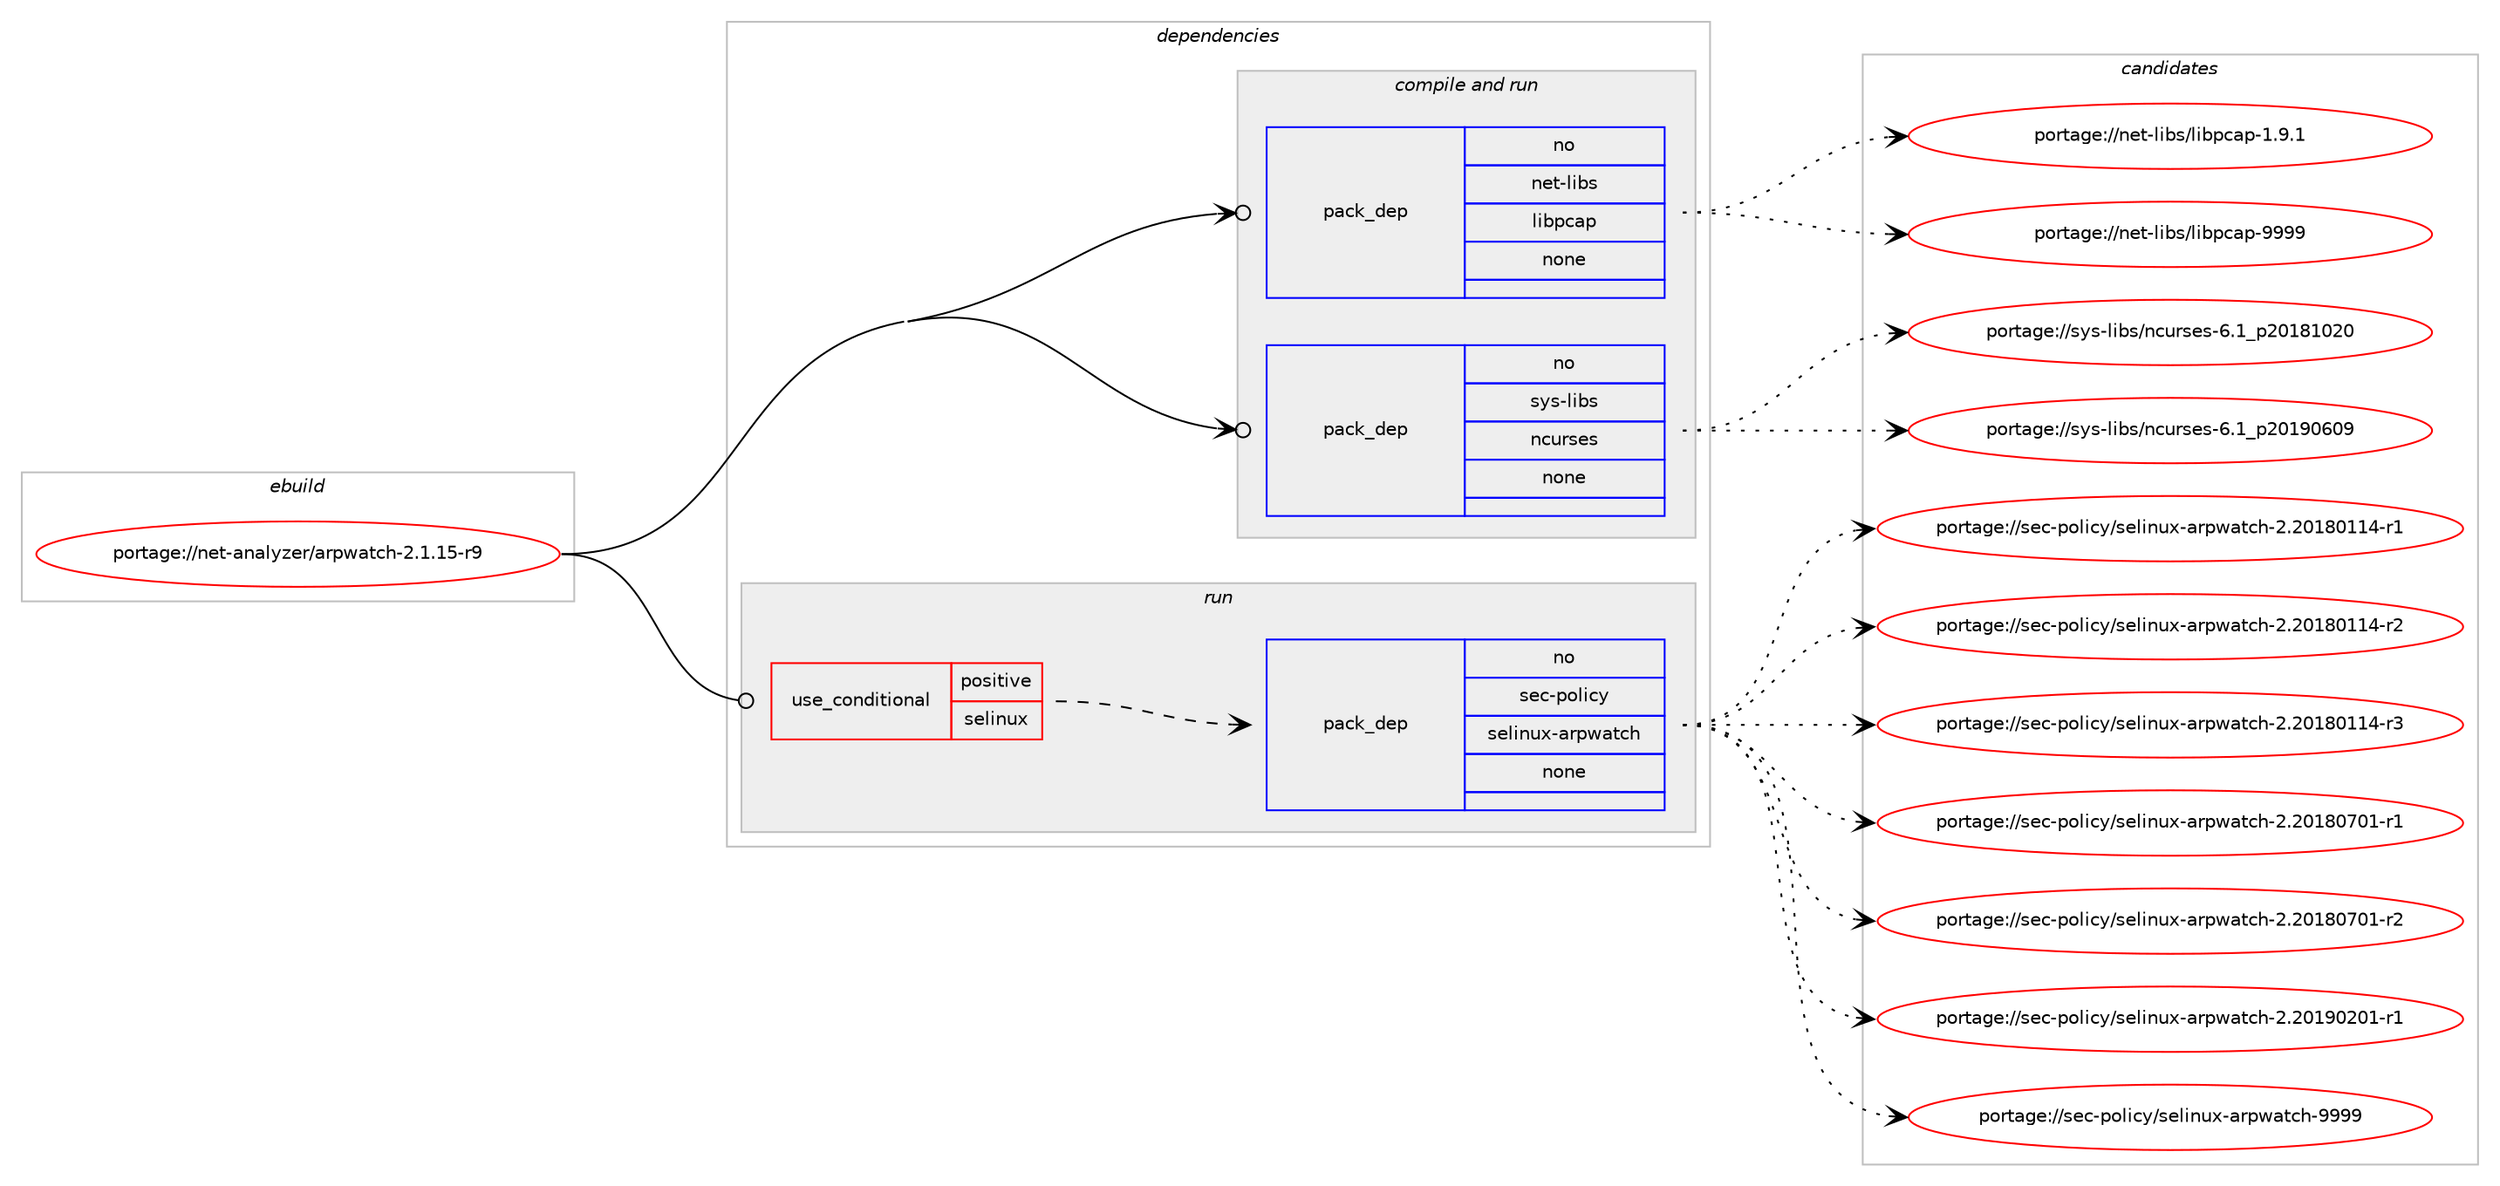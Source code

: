 digraph prolog {

# *************
# Graph options
# *************

newrank=true;
concentrate=true;
compound=true;
graph [rankdir=LR,fontname=Helvetica,fontsize=10,ranksep=1.5];#, ranksep=2.5, nodesep=0.2];
edge  [arrowhead=vee];
node  [fontname=Helvetica,fontsize=10];

# **********
# The ebuild
# **********

subgraph cluster_leftcol {
color=gray;
rank=same;
label=<<i>ebuild</i>>;
id [label="portage://net-analyzer/arpwatch-2.1.15-r9", color=red, width=4, href="../net-analyzer/arpwatch-2.1.15-r9.svg"];
}

# ****************
# The dependencies
# ****************

subgraph cluster_midcol {
color=gray;
label=<<i>dependencies</i>>;
subgraph cluster_compile {
fillcolor="#eeeeee";
style=filled;
label=<<i>compile</i>>;
}
subgraph cluster_compileandrun {
fillcolor="#eeeeee";
style=filled;
label=<<i>compile and run</i>>;
subgraph pack253012 {
dependency344613 [label=<<TABLE BORDER="0" CELLBORDER="1" CELLSPACING="0" CELLPADDING="4" WIDTH="220"><TR><TD ROWSPAN="6" CELLPADDING="30">pack_dep</TD></TR><TR><TD WIDTH="110">no</TD></TR><TR><TD>net-libs</TD></TR><TR><TD>libpcap</TD></TR><TR><TD>none</TD></TR><TR><TD></TD></TR></TABLE>>, shape=none, color=blue];
}
id:e -> dependency344613:w [weight=20,style="solid",arrowhead="odotvee"];
subgraph pack253013 {
dependency344614 [label=<<TABLE BORDER="0" CELLBORDER="1" CELLSPACING="0" CELLPADDING="4" WIDTH="220"><TR><TD ROWSPAN="6" CELLPADDING="30">pack_dep</TD></TR><TR><TD WIDTH="110">no</TD></TR><TR><TD>sys-libs</TD></TR><TR><TD>ncurses</TD></TR><TR><TD>none</TD></TR><TR><TD></TD></TR></TABLE>>, shape=none, color=blue];
}
id:e -> dependency344614:w [weight=20,style="solid",arrowhead="odotvee"];
}
subgraph cluster_run {
fillcolor="#eeeeee";
style=filled;
label=<<i>run</i>>;
subgraph cond85965 {
dependency344615 [label=<<TABLE BORDER="0" CELLBORDER="1" CELLSPACING="0" CELLPADDING="4"><TR><TD ROWSPAN="3" CELLPADDING="10">use_conditional</TD></TR><TR><TD>positive</TD></TR><TR><TD>selinux</TD></TR></TABLE>>, shape=none, color=red];
subgraph pack253014 {
dependency344616 [label=<<TABLE BORDER="0" CELLBORDER="1" CELLSPACING="0" CELLPADDING="4" WIDTH="220"><TR><TD ROWSPAN="6" CELLPADDING="30">pack_dep</TD></TR><TR><TD WIDTH="110">no</TD></TR><TR><TD>sec-policy</TD></TR><TR><TD>selinux-arpwatch</TD></TR><TR><TD>none</TD></TR><TR><TD></TD></TR></TABLE>>, shape=none, color=blue];
}
dependency344615:e -> dependency344616:w [weight=20,style="dashed",arrowhead="vee"];
}
id:e -> dependency344615:w [weight=20,style="solid",arrowhead="odot"];
}
}

# **************
# The candidates
# **************

subgraph cluster_choices {
rank=same;
color=gray;
label=<<i>candidates</i>>;

subgraph choice253012 {
color=black;
nodesep=1;
choiceportage110101116451081059811547108105981129997112454946574649 [label="portage://net-libs/libpcap-1.9.1", color=red, width=4,href="../net-libs/libpcap-1.9.1.svg"];
choiceportage1101011164510810598115471081059811299971124557575757 [label="portage://net-libs/libpcap-9999", color=red, width=4,href="../net-libs/libpcap-9999.svg"];
dependency344613:e -> choiceportage110101116451081059811547108105981129997112454946574649:w [style=dotted,weight="100"];
dependency344613:e -> choiceportage1101011164510810598115471081059811299971124557575757:w [style=dotted,weight="100"];
}
subgraph choice253013 {
color=black;
nodesep=1;
choiceportage1151211154510810598115471109911711411510111545544649951125048495649485048 [label="portage://sys-libs/ncurses-6.1_p20181020", color=red, width=4,href="../sys-libs/ncurses-6.1_p20181020.svg"];
choiceportage1151211154510810598115471109911711411510111545544649951125048495748544857 [label="portage://sys-libs/ncurses-6.1_p20190609", color=red, width=4,href="../sys-libs/ncurses-6.1_p20190609.svg"];
dependency344614:e -> choiceportage1151211154510810598115471109911711411510111545544649951125048495649485048:w [style=dotted,weight="100"];
dependency344614:e -> choiceportage1151211154510810598115471109911711411510111545544649951125048495748544857:w [style=dotted,weight="100"];
}
subgraph choice253014 {
color=black;
nodesep=1;
choiceportage115101994511211110810599121471151011081051101171204597114112119971169910445504650484956484949524511449 [label="portage://sec-policy/selinux-arpwatch-2.20180114-r1", color=red, width=4,href="../sec-policy/selinux-arpwatch-2.20180114-r1.svg"];
choiceportage115101994511211110810599121471151011081051101171204597114112119971169910445504650484956484949524511450 [label="portage://sec-policy/selinux-arpwatch-2.20180114-r2", color=red, width=4,href="../sec-policy/selinux-arpwatch-2.20180114-r2.svg"];
choiceportage115101994511211110810599121471151011081051101171204597114112119971169910445504650484956484949524511451 [label="portage://sec-policy/selinux-arpwatch-2.20180114-r3", color=red, width=4,href="../sec-policy/selinux-arpwatch-2.20180114-r3.svg"];
choiceportage115101994511211110810599121471151011081051101171204597114112119971169910445504650484956485548494511449 [label="portage://sec-policy/selinux-arpwatch-2.20180701-r1", color=red, width=4,href="../sec-policy/selinux-arpwatch-2.20180701-r1.svg"];
choiceportage115101994511211110810599121471151011081051101171204597114112119971169910445504650484956485548494511450 [label="portage://sec-policy/selinux-arpwatch-2.20180701-r2", color=red, width=4,href="../sec-policy/selinux-arpwatch-2.20180701-r2.svg"];
choiceportage115101994511211110810599121471151011081051101171204597114112119971169910445504650484957485048494511449 [label="portage://sec-policy/selinux-arpwatch-2.20190201-r1", color=red, width=4,href="../sec-policy/selinux-arpwatch-2.20190201-r1.svg"];
choiceportage11510199451121111081059912147115101108105110117120459711411211997116991044557575757 [label="portage://sec-policy/selinux-arpwatch-9999", color=red, width=4,href="../sec-policy/selinux-arpwatch-9999.svg"];
dependency344616:e -> choiceportage115101994511211110810599121471151011081051101171204597114112119971169910445504650484956484949524511449:w [style=dotted,weight="100"];
dependency344616:e -> choiceportage115101994511211110810599121471151011081051101171204597114112119971169910445504650484956484949524511450:w [style=dotted,weight="100"];
dependency344616:e -> choiceportage115101994511211110810599121471151011081051101171204597114112119971169910445504650484956484949524511451:w [style=dotted,weight="100"];
dependency344616:e -> choiceportage115101994511211110810599121471151011081051101171204597114112119971169910445504650484956485548494511449:w [style=dotted,weight="100"];
dependency344616:e -> choiceportage115101994511211110810599121471151011081051101171204597114112119971169910445504650484956485548494511450:w [style=dotted,weight="100"];
dependency344616:e -> choiceportage115101994511211110810599121471151011081051101171204597114112119971169910445504650484957485048494511449:w [style=dotted,weight="100"];
dependency344616:e -> choiceportage11510199451121111081059912147115101108105110117120459711411211997116991044557575757:w [style=dotted,weight="100"];
}
}

}
